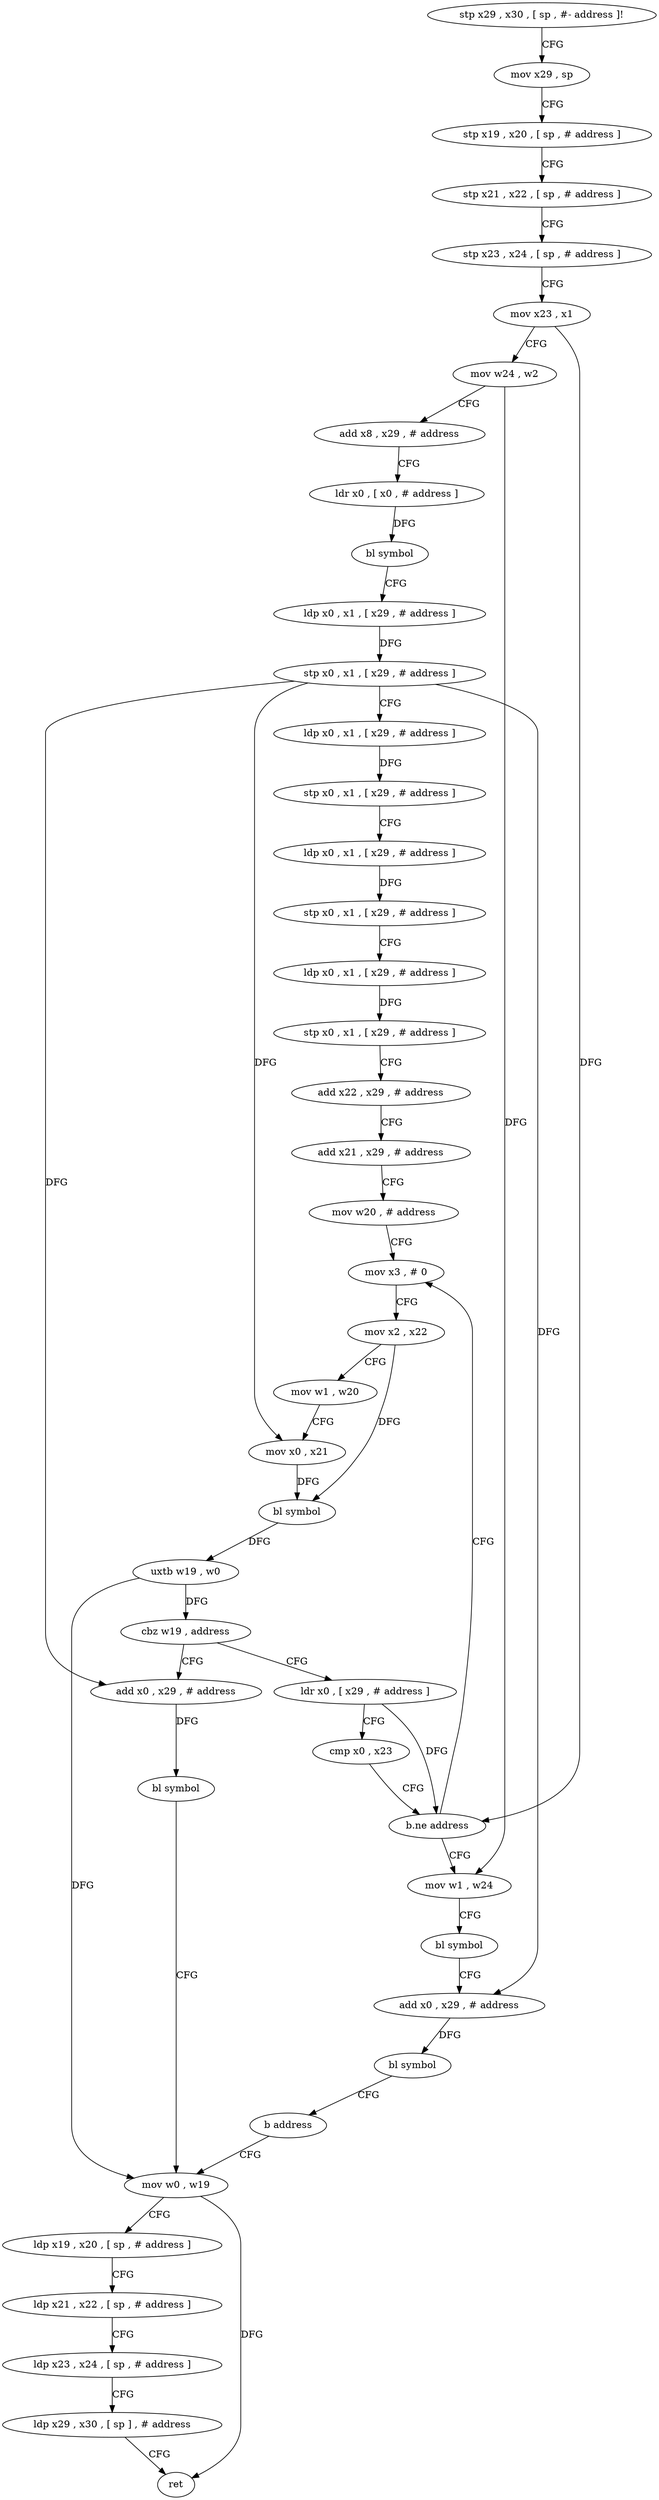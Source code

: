 digraph "func" {
"88800" [label = "stp x29 , x30 , [ sp , #- address ]!" ]
"88804" [label = "mov x29 , sp" ]
"88808" [label = "stp x19 , x20 , [ sp , # address ]" ]
"88812" [label = "stp x21 , x22 , [ sp , # address ]" ]
"88816" [label = "stp x23 , x24 , [ sp , # address ]" ]
"88820" [label = "mov x23 , x1" ]
"88824" [label = "mov w24 , w2" ]
"88828" [label = "add x8 , x29 , # address" ]
"88832" [label = "ldr x0 , [ x0 , # address ]" ]
"88836" [label = "bl symbol" ]
"88840" [label = "ldp x0 , x1 , [ x29 , # address ]" ]
"88844" [label = "stp x0 , x1 , [ x29 , # address ]" ]
"88848" [label = "ldp x0 , x1 , [ x29 , # address ]" ]
"88852" [label = "stp x0 , x1 , [ x29 , # address ]" ]
"88856" [label = "ldp x0 , x1 , [ x29 , # address ]" ]
"88860" [label = "stp x0 , x1 , [ x29 , # address ]" ]
"88864" [label = "ldp x0 , x1 , [ x29 , # address ]" ]
"88868" [label = "stp x0 , x1 , [ x29 , # address ]" ]
"88872" [label = "add x22 , x29 , # address" ]
"88876" [label = "add x21 , x29 , # address" ]
"88880" [label = "mov w20 , # address" ]
"88884" [label = "mov x3 , # 0" ]
"88944" [label = "add x0 , x29 , # address" ]
"88948" [label = "bl symbol" ]
"88952" [label = "mov w0 , w19" ]
"88912" [label = "ldr x0 , [ x29 , # address ]" ]
"88916" [label = "cmp x0 , x23" ]
"88920" [label = "b.ne address" ]
"88924" [label = "mov w1 , w24" ]
"88888" [label = "mov x2 , x22" ]
"88892" [label = "mov w1 , w20" ]
"88896" [label = "mov x0 , x21" ]
"88900" [label = "bl symbol" ]
"88904" [label = "uxtb w19 , w0" ]
"88908" [label = "cbz w19 , address" ]
"88928" [label = "bl symbol" ]
"88932" [label = "add x0 , x29 , # address" ]
"88936" [label = "bl symbol" ]
"88940" [label = "b address" ]
"88956" [label = "ldp x19 , x20 , [ sp , # address ]" ]
"88960" [label = "ldp x21 , x22 , [ sp , # address ]" ]
"88964" [label = "ldp x23 , x24 , [ sp , # address ]" ]
"88968" [label = "ldp x29 , x30 , [ sp ] , # address" ]
"88972" [label = "ret" ]
"88800" -> "88804" [ label = "CFG" ]
"88804" -> "88808" [ label = "CFG" ]
"88808" -> "88812" [ label = "CFG" ]
"88812" -> "88816" [ label = "CFG" ]
"88816" -> "88820" [ label = "CFG" ]
"88820" -> "88824" [ label = "CFG" ]
"88820" -> "88920" [ label = "DFG" ]
"88824" -> "88828" [ label = "CFG" ]
"88824" -> "88924" [ label = "DFG" ]
"88828" -> "88832" [ label = "CFG" ]
"88832" -> "88836" [ label = "DFG" ]
"88836" -> "88840" [ label = "CFG" ]
"88840" -> "88844" [ label = "DFG" ]
"88844" -> "88848" [ label = "CFG" ]
"88844" -> "88896" [ label = "DFG" ]
"88844" -> "88944" [ label = "DFG" ]
"88844" -> "88932" [ label = "DFG" ]
"88848" -> "88852" [ label = "DFG" ]
"88852" -> "88856" [ label = "CFG" ]
"88856" -> "88860" [ label = "DFG" ]
"88860" -> "88864" [ label = "CFG" ]
"88864" -> "88868" [ label = "DFG" ]
"88868" -> "88872" [ label = "CFG" ]
"88872" -> "88876" [ label = "CFG" ]
"88876" -> "88880" [ label = "CFG" ]
"88880" -> "88884" [ label = "CFG" ]
"88884" -> "88888" [ label = "CFG" ]
"88944" -> "88948" [ label = "DFG" ]
"88948" -> "88952" [ label = "CFG" ]
"88952" -> "88956" [ label = "CFG" ]
"88952" -> "88972" [ label = "DFG" ]
"88912" -> "88916" [ label = "CFG" ]
"88912" -> "88920" [ label = "DFG" ]
"88916" -> "88920" [ label = "CFG" ]
"88920" -> "88884" [ label = "CFG" ]
"88920" -> "88924" [ label = "CFG" ]
"88924" -> "88928" [ label = "CFG" ]
"88888" -> "88892" [ label = "CFG" ]
"88888" -> "88900" [ label = "DFG" ]
"88892" -> "88896" [ label = "CFG" ]
"88896" -> "88900" [ label = "DFG" ]
"88900" -> "88904" [ label = "DFG" ]
"88904" -> "88908" [ label = "DFG" ]
"88904" -> "88952" [ label = "DFG" ]
"88908" -> "88944" [ label = "CFG" ]
"88908" -> "88912" [ label = "CFG" ]
"88928" -> "88932" [ label = "CFG" ]
"88932" -> "88936" [ label = "DFG" ]
"88936" -> "88940" [ label = "CFG" ]
"88940" -> "88952" [ label = "CFG" ]
"88956" -> "88960" [ label = "CFG" ]
"88960" -> "88964" [ label = "CFG" ]
"88964" -> "88968" [ label = "CFG" ]
"88968" -> "88972" [ label = "CFG" ]
}
